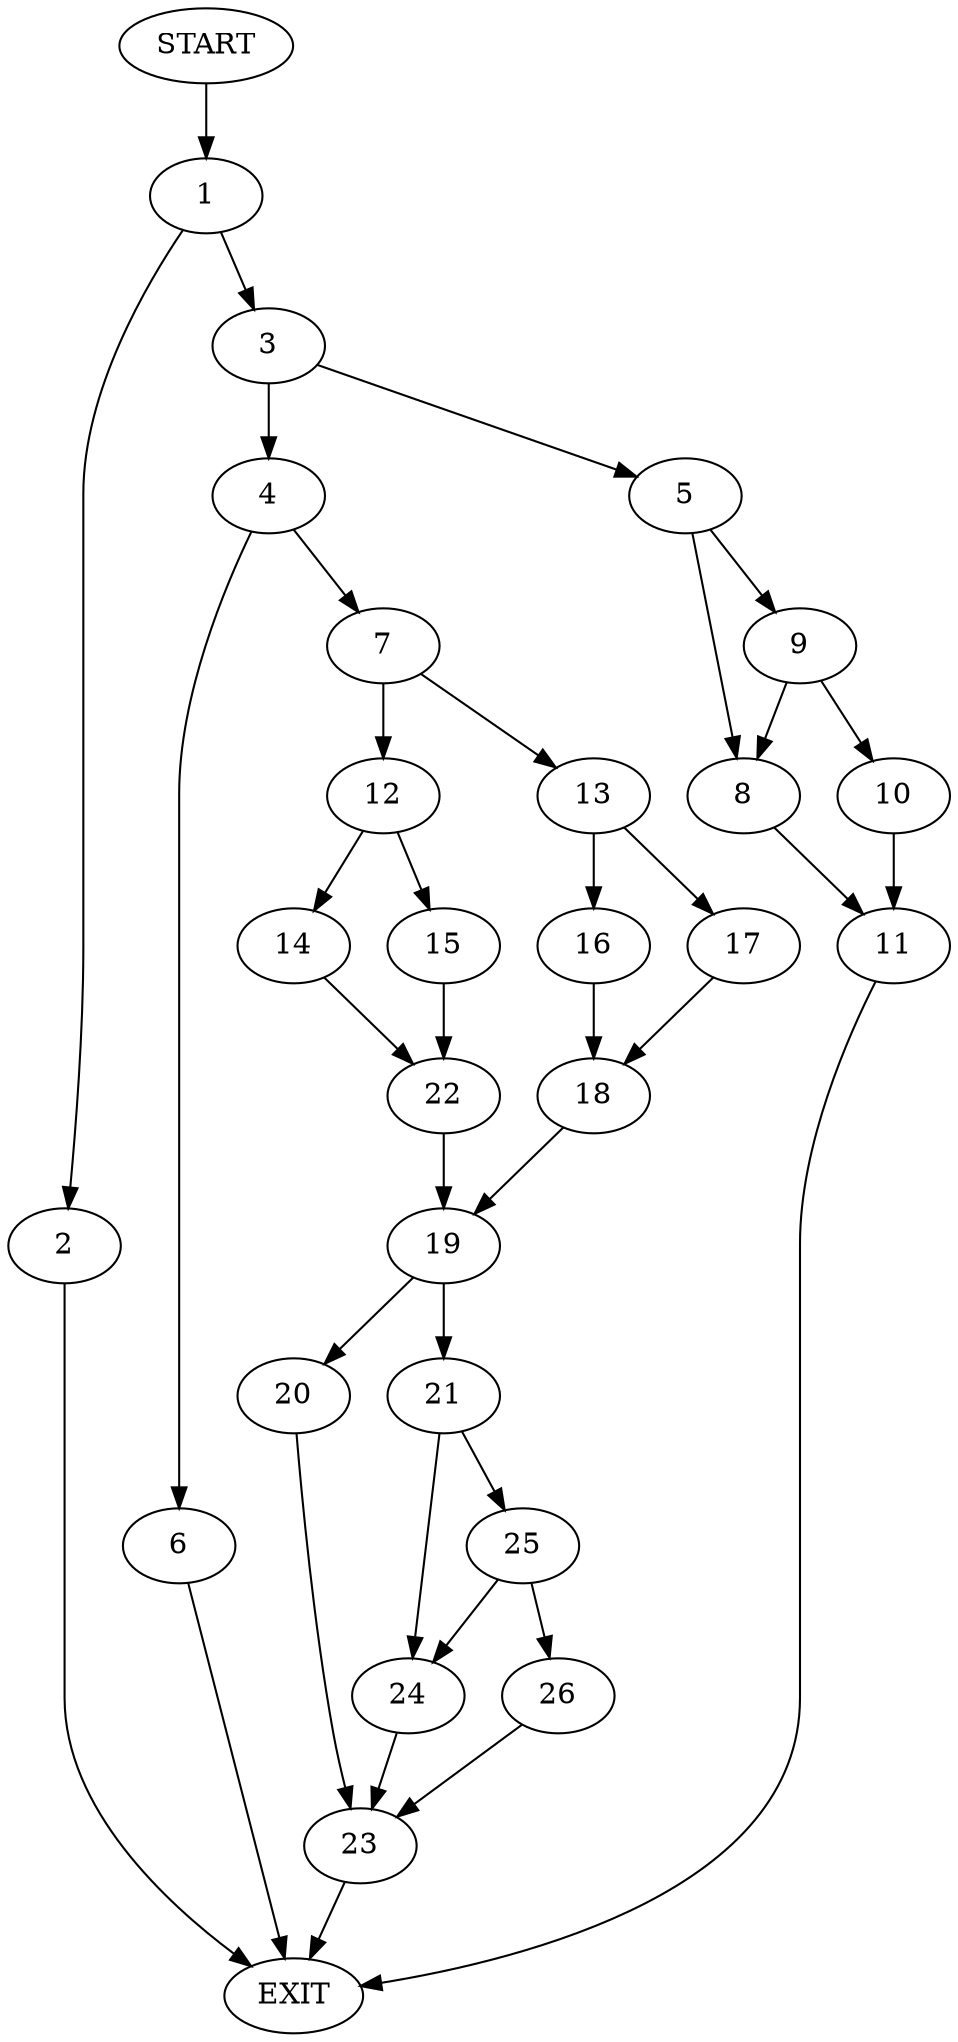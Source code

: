digraph {
0 [label="START"]
27 [label="EXIT"]
0 -> 1
1 -> 2
1 -> 3
3 -> 4
3 -> 5
2 -> 27
4 -> 6
4 -> 7
5 -> 8
5 -> 9
9 -> 8
9 -> 10
8 -> 11
10 -> 11
11 -> 27
7 -> 12
7 -> 13
6 -> 27
12 -> 14
12 -> 15
13 -> 16
13 -> 17
16 -> 18
17 -> 18
18 -> 19
19 -> 20
19 -> 21
14 -> 22
15 -> 22
22 -> 19
20 -> 23
21 -> 24
21 -> 25
24 -> 23
25 -> 24
25 -> 26
26 -> 23
23 -> 27
}
